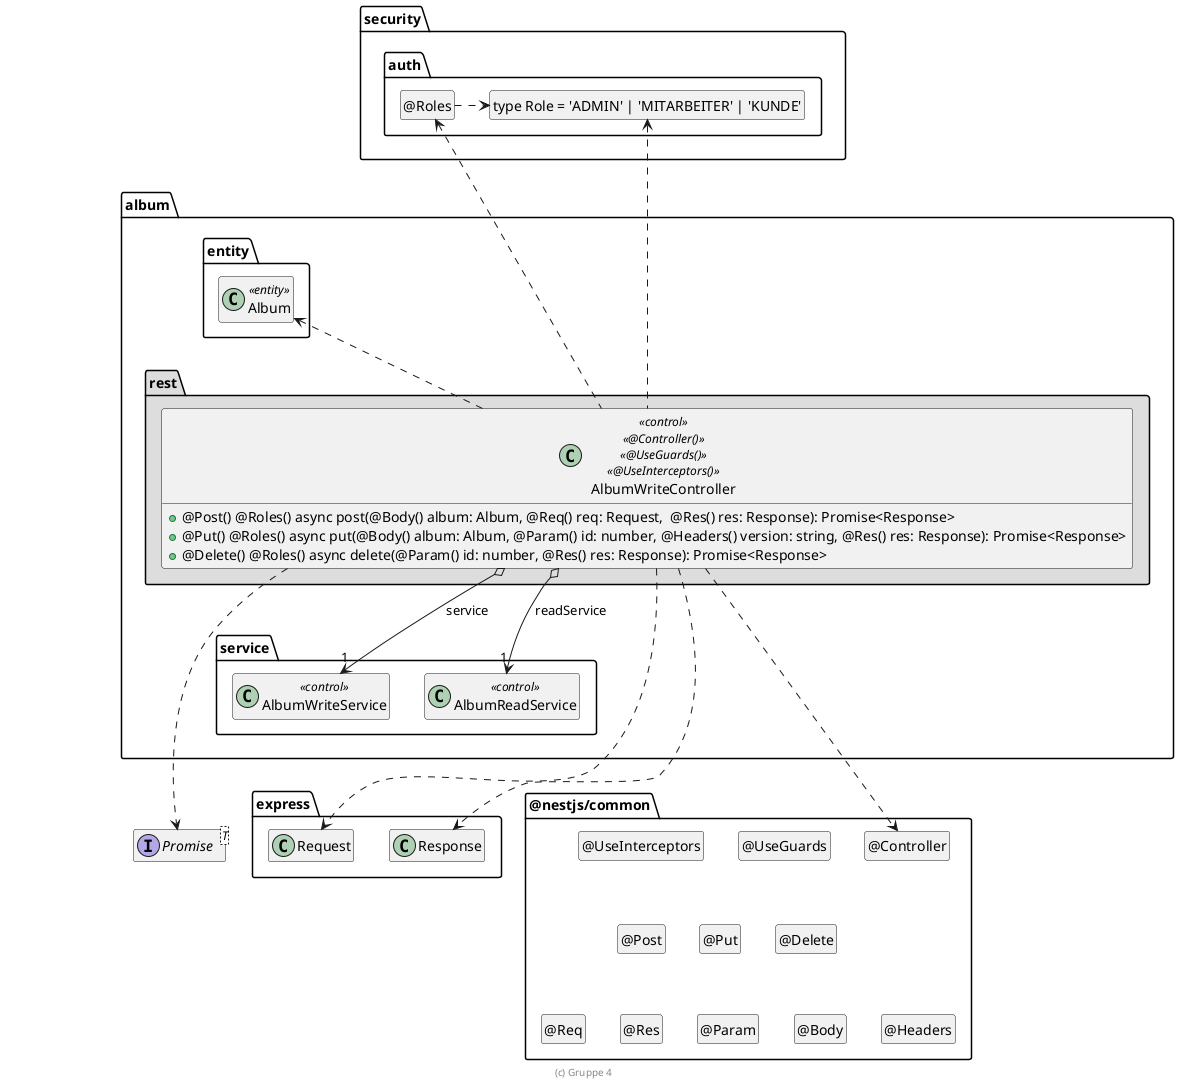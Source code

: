 ' Preview durch <Alt>d

@startuml Controller-Klasse

interface Promise<T>

package @nestjs/common {
  class "@Controller" as Controller
  hide Controller circle

  class "@UseGuards" as UseGuards
  hide UseGuards circle

  class "@UseInterceptors" as UseInterceptors
  hide UseInterceptors circle

  class "@Post" as Post
  hide Post circle

  class "@Put" as Put
  hide Put circle

  class "@Delete" as Delete
  hide Delete circle

  class "@Req" as Req
  hide Req circle

  class "@Res" as Res
  hide Res circle

  class "@Param" as Param
  hide Param circle

  class "@Body" as Body
  hide Body circle

  class "@Headers" as Headers
  hide Headers circle

  UseInterceptors .[hidden].> Post
  UseInterceptors .[hidden].> Put
  UseInterceptors .[hidden].> Delete

  Post .[hidden].> Req
  Post .[hidden].> Res
  Post .[hidden].> Param
  Post .[hidden].> Body
  Post .[hidden].> Headers
}

package express {
  class Request
  class Response

  Response .right[hidden].> Controller
}

package security.auth {
  class "type Role = 'ADMIN' | 'MITARBEITER' | 'KUNDE'" as Role
  hide Role circle

  class "@Roles" as Roles
  hide Roles circle

  Roles .right.> Role
}

package album {
  package entity #FFFFFF {
    class Album <<entity>>

    Album .[hidden].> Promise
    Album .[hidden].> Request
  }

  package service {
    class AlbumWriteService << control >>
    class AlbumReadService << control >>
  }

  package rest #DDDDDD {
    class AlbumWriteController << control >> << @Controller() >> << @UseGuards() >> << @UseInterceptors() >> {
      + @Post() @Roles() async post(@Body() album: Album, @Req() req: Request,  @Res() res: Response): Promise<Response>
      + @Put() @Roles() async put(@Body() album: Album, @Param() id: number, @Headers() version: string, @Res() res: Response): Promise<Response>
      + @Delete() @Roles() async delete(@Param() id: number, @Res() res: Response): Promise<Response>
    }

    AlbumWriteController o--> "1" AlbumWriteService : service
    AlbumWriteController o--> "1" AlbumReadService : readService
    AlbumWriteController ..up> Album

    AlbumWriteController ..> Controller

    AlbumWriteController .up.> Roles
    AlbumWriteController .up.> Role

    AlbumWriteController ..> Request
    AlbumWriteController ..> Response
    AlbumWriteController ..> Promise

    Album .up[hidden].> Roles
    AlbumWriteService .[hidden].> Request
    AlbumWriteService .[hidden].> Promise
  }
}

hide empty members

footer (c) Gruppe 4

@enduml
